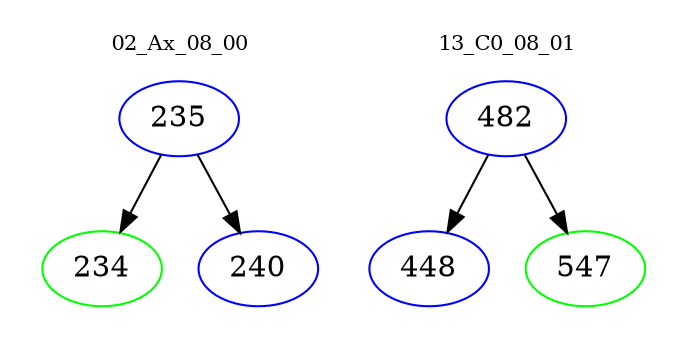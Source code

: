 digraph{
subgraph cluster_0 {
color = white
label = "02_Ax_08_00";
fontsize=10;
T0_235 [label="235", color="blue"]
T0_235 -> T0_234 [color="black"]
T0_234 [label="234", color="green"]
T0_235 -> T0_240 [color="black"]
T0_240 [label="240", color="blue"]
}
subgraph cluster_1 {
color = white
label = "13_C0_08_01";
fontsize=10;
T1_482 [label="482", color="blue"]
T1_482 -> T1_448 [color="black"]
T1_448 [label="448", color="blue"]
T1_482 -> T1_547 [color="black"]
T1_547 [label="547", color="green"]
}
}
